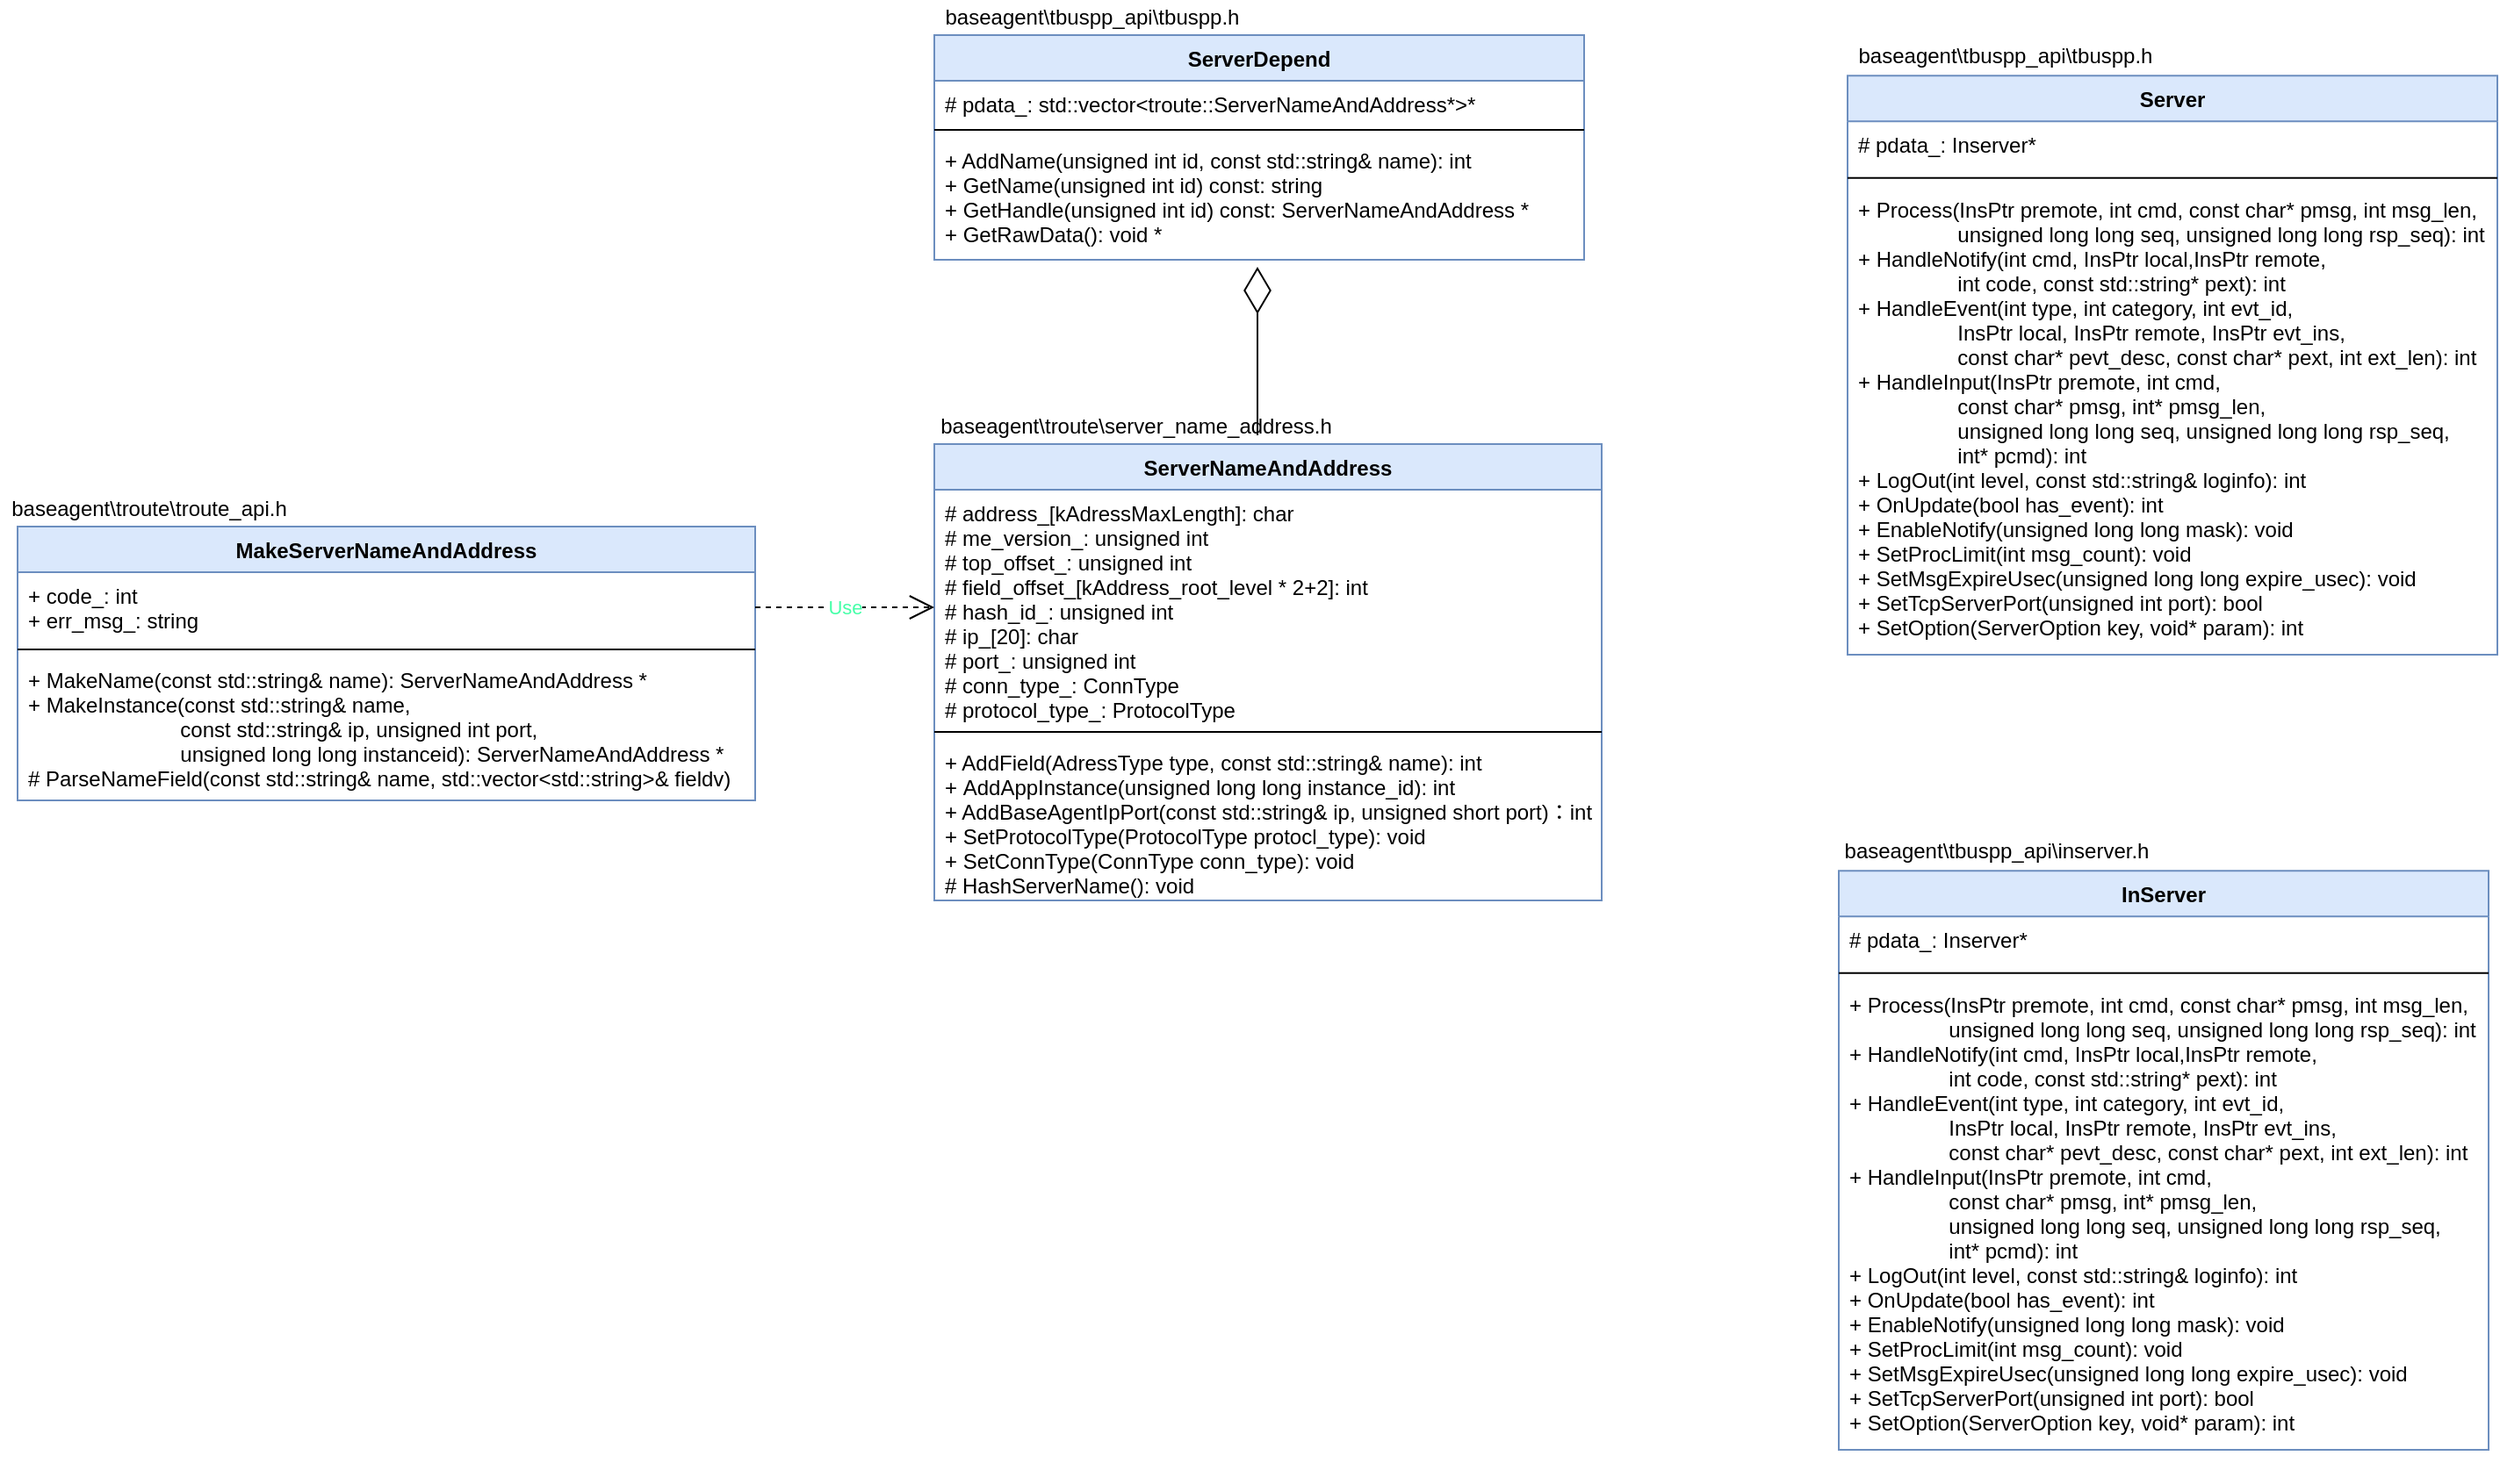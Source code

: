 <mxfile version="12.2.2" type="github" pages="1">
  <diagram id="DeTcR2ddXe0aXChrnhDB" name="Page-1">
    <mxGraphModel dx="1914" dy="501" grid="1" gridSize="10" guides="1" tooltips="1" connect="1" arrows="1" fold="1" page="1" pageScale="1" pageWidth="827" pageHeight="1169" math="0" shadow="0">
      <root>
        <mxCell id="0"/>
        <mxCell id="1" parent="0"/>
        <mxCell id="Zlj-ud3cJdW0BJ65da6C-6" value="" style="group" vertex="1" connectable="0" parent="1">
          <mxGeometry x="100" y="247" width="370" height="148" as="geometry"/>
        </mxCell>
        <mxCell id="juWBPiS8LpCrzN6CJ-U1-1" value="ServerDepend" style="swimlane;fontStyle=1;align=center;verticalAlign=top;childLayout=stackLayout;horizontal=1;startSize=26;horizontalStack=0;resizeParent=1;resizeParentMax=0;resizeLast=0;collapsible=1;marginBottom=0;fillColor=#dae8fc;strokeColor=#6c8ebf;" parent="Zlj-ud3cJdW0BJ65da6C-6" vertex="1">
          <mxGeometry y="20" width="370" height="128" as="geometry"/>
        </mxCell>
        <mxCell id="juWBPiS8LpCrzN6CJ-U1-2" value="# pdata_: std::vector&lt;troute::ServerNameAndAddress*&gt;*" style="text;align=left;verticalAlign=top;spacingLeft=4;spacingRight=4;overflow=hidden;rotatable=0;points=[[0,0.5],[1,0.5]];portConstraint=eastwest;" parent="juWBPiS8LpCrzN6CJ-U1-1" vertex="1">
          <mxGeometry y="26" width="370" height="24" as="geometry"/>
        </mxCell>
        <mxCell id="juWBPiS8LpCrzN6CJ-U1-3" value="" style="line;strokeWidth=1;fillColor=none;align=left;verticalAlign=middle;spacingTop=-1;spacingLeft=3;spacingRight=3;rotatable=0;labelPosition=right;points=[];portConstraint=eastwest;" parent="juWBPiS8LpCrzN6CJ-U1-1" vertex="1">
          <mxGeometry y="50" width="370" height="8" as="geometry"/>
        </mxCell>
        <mxCell id="juWBPiS8LpCrzN6CJ-U1-4" value="+ AddName(unsigned int id, const std::string&amp; name): int &#xa;+ GetName(unsigned int id) const: string&#xa;+ GetHandle(unsigned int id) const: ServerNameAndAddress *&#xa;+ GetRawData(): void *" style="text;align=left;verticalAlign=top;spacingLeft=4;spacingRight=4;overflow=hidden;rotatable=0;points=[[0,0.5],[1,0.5]];portConstraint=eastwest;" parent="juWBPiS8LpCrzN6CJ-U1-1" vertex="1">
          <mxGeometry y="58" width="370" height="70" as="geometry"/>
        </mxCell>
        <mxCell id="juWBPiS8LpCrzN6CJ-U1-5" value="baseagent\tbuspp_api\tbuspp.h" style="text;html=1;strokeColor=none;fillColor=none;align=center;verticalAlign=middle;whiteSpace=wrap;rounded=0;" parent="Zlj-ud3cJdW0BJ65da6C-6" vertex="1">
          <mxGeometry width="180" height="20" as="geometry"/>
        </mxCell>
        <mxCell id="Zlj-ud3cJdW0BJ65da6C-7" value="" style="group" vertex="1" connectable="0" parent="1">
          <mxGeometry x="100" y="480" width="380" height="280" as="geometry"/>
        </mxCell>
        <mxCell id="juWBPiS8LpCrzN6CJ-U1-11" value="baseagent\troute\server_name_address.h" style="text;html=1;strokeColor=none;fillColor=none;align=center;verticalAlign=middle;whiteSpace=wrap;rounded=0;" parent="Zlj-ud3cJdW0BJ65da6C-7" vertex="1">
          <mxGeometry width="230" height="20" as="geometry"/>
        </mxCell>
        <mxCell id="juWBPiS8LpCrzN6CJ-U1-16" value="ServerNameAndAddress" style="swimlane;fontStyle=1;align=center;verticalAlign=top;childLayout=stackLayout;horizontal=1;startSize=26;horizontalStack=0;resizeParent=1;resizeParentMax=0;resizeLast=0;collapsible=1;marginBottom=0;fillColor=#dae8fc;strokeColor=#6c8ebf;" parent="Zlj-ud3cJdW0BJ65da6C-7" vertex="1">
          <mxGeometry y="20" width="380" height="260" as="geometry"/>
        </mxCell>
        <mxCell id="juWBPiS8LpCrzN6CJ-U1-17" value="# address_[kAdressMaxLength]: char &#xa;# me_version_: unsigned int&#xa;# top_offset_: unsigned int&#xa;# field_offset_[kAddress_root_level * 2+2]: int&#xa;# hash_id_: unsigned int&#xa;# ip_[20]: char&#xa;# port_: unsigned int&#xa;# conn_type_: ConnType&#xa;# protocol_type_: ProtocolType" style="text;align=left;verticalAlign=top;spacingLeft=4;spacingRight=4;overflow=hidden;rotatable=0;points=[[0,0.5],[1,0.5]];portConstraint=eastwest;fontColor=#000000;" parent="juWBPiS8LpCrzN6CJ-U1-16" vertex="1">
          <mxGeometry y="26" width="380" height="134" as="geometry"/>
        </mxCell>
        <mxCell id="juWBPiS8LpCrzN6CJ-U1-18" value="" style="line;strokeWidth=1;fillColor=none;align=left;verticalAlign=middle;spacingTop=-1;spacingLeft=3;spacingRight=3;rotatable=0;labelPosition=right;points=[];portConstraint=eastwest;" parent="juWBPiS8LpCrzN6CJ-U1-16" vertex="1">
          <mxGeometry y="160" width="380" height="8" as="geometry"/>
        </mxCell>
        <mxCell id="juWBPiS8LpCrzN6CJ-U1-19" value="+ AddField(AdressType type, const std::string&amp; name): int &#xa;+ AddAppInstance(unsigned long long instance_id): int&#xa;+ AddBaseAgentIpPort(const std::string&amp; ip, unsigned short port)：int&#xa;+ SetProtocolType(ProtocolType protocl_type): void&#xa;+ SetConnType(ConnType conn_type): void&#xa;# HashServerName(): void" style="text;align=left;verticalAlign=top;spacingLeft=4;spacingRight=4;overflow=hidden;rotatable=0;points=[[0,0.5],[1,0.5]];portConstraint=eastwest;" parent="juWBPiS8LpCrzN6CJ-U1-16" vertex="1">
          <mxGeometry y="168" width="380" height="92" as="geometry"/>
        </mxCell>
        <mxCell id="Zlj-ud3cJdW0BJ65da6C-8" value="" style="group" vertex="1" connectable="0" parent="1">
          <mxGeometry x="-432" y="527" width="430" height="170" as="geometry"/>
        </mxCell>
        <mxCell id="Zlj-ud3cJdW0BJ65da6C-1" value="MakeServerNameAndAddress" style="swimlane;fontStyle=1;align=center;verticalAlign=top;childLayout=stackLayout;horizontal=1;startSize=26;horizontalStack=0;resizeParent=1;resizeParentMax=0;resizeLast=0;collapsible=1;marginBottom=0;fillColor=#dae8fc;strokeColor=#6c8ebf;" vertex="1" parent="Zlj-ud3cJdW0BJ65da6C-8">
          <mxGeometry x="10" y="20" width="420" height="156" as="geometry"/>
        </mxCell>
        <mxCell id="Zlj-ud3cJdW0BJ65da6C-2" value="+ code_: int&#xa;+ err_msg_: string" style="text;align=left;verticalAlign=top;spacingLeft=4;spacingRight=4;overflow=hidden;rotatable=0;points=[[0,0.5],[1,0.5]];portConstraint=eastwest;" vertex="1" parent="Zlj-ud3cJdW0BJ65da6C-1">
          <mxGeometry y="26" width="420" height="40" as="geometry"/>
        </mxCell>
        <mxCell id="Zlj-ud3cJdW0BJ65da6C-3" value="" style="line;strokeWidth=1;fillColor=none;align=left;verticalAlign=middle;spacingTop=-1;spacingLeft=3;spacingRight=3;rotatable=0;labelPosition=right;points=[];portConstraint=eastwest;" vertex="1" parent="Zlj-ud3cJdW0BJ65da6C-1">
          <mxGeometry y="66" width="420" height="8" as="geometry"/>
        </mxCell>
        <mxCell id="Zlj-ud3cJdW0BJ65da6C-4" value="+ MakeName(const std::string&amp; name): ServerNameAndAddress *&#xa;+ MakeInstance(const std::string&amp; name, &#xa;                          const std::string&amp; ip, unsigned int port, &#xa;                          unsigned long long instanceid): ServerNameAndAddress *&#xa;# ParseNameField(const std::string&amp; name, std::vector&lt;std::string&gt;&amp; fieldv)" style="text;align=left;verticalAlign=top;spacingLeft=4;spacingRight=4;overflow=hidden;rotatable=0;points=[[0,0.5],[1,0.5]];portConstraint=eastwest;" vertex="1" parent="Zlj-ud3cJdW0BJ65da6C-1">
          <mxGeometry y="74" width="420" height="82" as="geometry"/>
        </mxCell>
        <mxCell id="Zlj-ud3cJdW0BJ65da6C-5" value="baseagent\troute\troute_api.h" style="text;html=1;strokeColor=none;fillColor=none;align=center;verticalAlign=middle;whiteSpace=wrap;rounded=0;" vertex="1" parent="Zlj-ud3cJdW0BJ65da6C-8">
          <mxGeometry width="170" height="20" as="geometry"/>
        </mxCell>
        <mxCell id="Zlj-ud3cJdW0BJ65da6C-9" value="Use" style="endArrow=open;endSize=12;dashed=1;html=1;fontColor=#45FFA8;exitX=1;exitY=0.5;exitDx=0;exitDy=0;entryX=0;entryY=0.5;entryDx=0;entryDy=0;" edge="1" parent="1" source="Zlj-ud3cJdW0BJ65da6C-2" target="juWBPiS8LpCrzN6CJ-U1-17">
          <mxGeometry width="160" relative="1" as="geometry">
            <mxPoint x="9" y="584" as="sourcePoint"/>
            <mxPoint x="89" y="584" as="targetPoint"/>
          </mxGeometry>
        </mxCell>
        <mxCell id="Zlj-ud3cJdW0BJ65da6C-16" value="" style="endArrow=diamondThin;endFill=0;endSize=24;html=1;fontColor=#45FFA8;" edge="1" parent="1">
          <mxGeometry width="160" relative="1" as="geometry">
            <mxPoint x="284" y="495" as="sourcePoint"/>
            <mxPoint x="284" y="399" as="targetPoint"/>
          </mxGeometry>
        </mxCell>
        <mxCell id="Zlj-ud3cJdW0BJ65da6C-17" value="" style="group" vertex="1" connectable="0" parent="1">
          <mxGeometry x="620" y="267" width="370" height="363.071" as="geometry"/>
        </mxCell>
        <mxCell id="Zlj-ud3cJdW0BJ65da6C-18" value="Server" style="swimlane;fontStyle=1;align=center;verticalAlign=top;childLayout=stackLayout;horizontal=1;startSize=26;horizontalStack=0;resizeParent=1;resizeParentMax=0;resizeLast=0;collapsible=1;marginBottom=0;fillColor=#dae8fc;strokeColor=#6c8ebf;" vertex="1" parent="Zlj-ud3cJdW0BJ65da6C-17">
          <mxGeometry y="23.071" width="370" height="329.914" as="geometry"/>
        </mxCell>
        <mxCell id="Zlj-ud3cJdW0BJ65da6C-19" value="# pdata_: Inserver*" style="text;align=left;verticalAlign=top;spacingLeft=4;spacingRight=4;overflow=hidden;rotatable=0;points=[[0,0.5],[1,0.5]];portConstraint=eastwest;" vertex="1" parent="Zlj-ud3cJdW0BJ65da6C-18">
          <mxGeometry y="26" width="370" height="27.686" as="geometry"/>
        </mxCell>
        <mxCell id="Zlj-ud3cJdW0BJ65da6C-20" value="" style="line;strokeWidth=1;fillColor=none;align=left;verticalAlign=middle;spacingTop=-1;spacingLeft=3;spacingRight=3;rotatable=0;labelPosition=right;points=[];portConstraint=eastwest;" vertex="1" parent="Zlj-ud3cJdW0BJ65da6C-18">
          <mxGeometry y="53.686" width="370" height="9.229" as="geometry"/>
        </mxCell>
        <mxCell id="Zlj-ud3cJdW0BJ65da6C-21" value="+ Process(InsPtr premote, int cmd, const char* pmsg, int msg_len,&#xa;                 unsigned long long seq, unsigned long long rsp_seq): int &#xa;+ HandleNotify(int cmd, InsPtr local,InsPtr remote,&#xa;                 int code, const std::string* pext): int&#xa;+ HandleEvent(int type, int category, int evt_id,&#xa;                 InsPtr local, InsPtr remote, InsPtr evt_ins,&#xa;                 const char* pevt_desc, const char* pext, int ext_len): int&#xa;+ HandleInput(InsPtr premote, int cmd, &#xa;                 const char* pmsg, int* pmsg_len,&#xa;                 unsigned long long seq, unsigned long long rsp_seq, &#xa;                 int* pcmd): int&#xa;+ LogOut(int level, const std::string&amp; loginfo): int&#xa;+ OnUpdate(bool has_event): int&#xa;+ EnableNotify(unsigned long long mask): void&#xa;+ SetProcLimit(int msg_count): void&#xa;+ SetMsgExpireUsec(unsigned long long expire_usec): void&#xa;+ SetTcpServerPort(unsigned int port): bool&#xa;+ SetOption(ServerOption key, void* param): int" style="text;align=left;verticalAlign=top;spacingLeft=4;spacingRight=4;overflow=hidden;rotatable=0;points=[[0,0.5],[1,0.5]];portConstraint=eastwest;" vertex="1" parent="Zlj-ud3cJdW0BJ65da6C-18">
          <mxGeometry y="62.914" width="370" height="267" as="geometry"/>
        </mxCell>
        <mxCell id="Zlj-ud3cJdW0BJ65da6C-22" value="baseagent\tbuspp_api\tbuspp.h" style="text;html=1;strokeColor=none;fillColor=none;align=center;verticalAlign=middle;whiteSpace=wrap;rounded=0;" vertex="1" parent="Zlj-ud3cJdW0BJ65da6C-17">
          <mxGeometry width="180" height="23.071" as="geometry"/>
        </mxCell>
        <mxCell id="Zlj-ud3cJdW0BJ65da6C-23" value="" style="group" vertex="1" connectable="0" parent="1">
          <mxGeometry x="615" y="720" width="370" height="363.071" as="geometry"/>
        </mxCell>
        <mxCell id="Zlj-ud3cJdW0BJ65da6C-24" value="InServer" style="swimlane;fontStyle=1;align=center;verticalAlign=top;childLayout=stackLayout;horizontal=1;startSize=26;horizontalStack=0;resizeParent=1;resizeParentMax=0;resizeLast=0;collapsible=1;marginBottom=0;fillColor=#dae8fc;strokeColor=#6c8ebf;" vertex="1" parent="Zlj-ud3cJdW0BJ65da6C-23">
          <mxGeometry y="23.071" width="370" height="329.914" as="geometry"/>
        </mxCell>
        <mxCell id="Zlj-ud3cJdW0BJ65da6C-25" value="# pdata_: Inserver*" style="text;align=left;verticalAlign=top;spacingLeft=4;spacingRight=4;overflow=hidden;rotatable=0;points=[[0,0.5],[1,0.5]];portConstraint=eastwest;" vertex="1" parent="Zlj-ud3cJdW0BJ65da6C-24">
          <mxGeometry y="26" width="370" height="27.686" as="geometry"/>
        </mxCell>
        <mxCell id="Zlj-ud3cJdW0BJ65da6C-26" value="" style="line;strokeWidth=1;fillColor=none;align=left;verticalAlign=middle;spacingTop=-1;spacingLeft=3;spacingRight=3;rotatable=0;labelPosition=right;points=[];portConstraint=eastwest;" vertex="1" parent="Zlj-ud3cJdW0BJ65da6C-24">
          <mxGeometry y="53.686" width="370" height="9.229" as="geometry"/>
        </mxCell>
        <mxCell id="Zlj-ud3cJdW0BJ65da6C-27" value="+ Process(InsPtr premote, int cmd, const char* pmsg, int msg_len,&#xa;                 unsigned long long seq, unsigned long long rsp_seq): int &#xa;+ HandleNotify(int cmd, InsPtr local,InsPtr remote,&#xa;                 int code, const std::string* pext): int&#xa;+ HandleEvent(int type, int category, int evt_id,&#xa;                 InsPtr local, InsPtr remote, InsPtr evt_ins,&#xa;                 const char* pevt_desc, const char* pext, int ext_len): int&#xa;+ HandleInput(InsPtr premote, int cmd, &#xa;                 const char* pmsg, int* pmsg_len,&#xa;                 unsigned long long seq, unsigned long long rsp_seq, &#xa;                 int* pcmd): int&#xa;+ LogOut(int level, const std::string&amp; loginfo): int&#xa;+ OnUpdate(bool has_event): int&#xa;+ EnableNotify(unsigned long long mask): void&#xa;+ SetProcLimit(int msg_count): void&#xa;+ SetMsgExpireUsec(unsigned long long expire_usec): void&#xa;+ SetTcpServerPort(unsigned int port): bool&#xa;+ SetOption(ServerOption key, void* param): int" style="text;align=left;verticalAlign=top;spacingLeft=4;spacingRight=4;overflow=hidden;rotatable=0;points=[[0,0.5],[1,0.5]];portConstraint=eastwest;" vertex="1" parent="Zlj-ud3cJdW0BJ65da6C-24">
          <mxGeometry y="62.914" width="370" height="267" as="geometry"/>
        </mxCell>
        <mxCell id="Zlj-ud3cJdW0BJ65da6C-28" value="baseagent\tbuspp_api\inserver.h" style="text;html=1;strokeColor=none;fillColor=none;align=center;verticalAlign=middle;whiteSpace=wrap;rounded=0;" vertex="1" parent="Zlj-ud3cJdW0BJ65da6C-23">
          <mxGeometry width="180" height="23.071" as="geometry"/>
        </mxCell>
      </root>
    </mxGraphModel>
  </diagram>
</mxfile>
